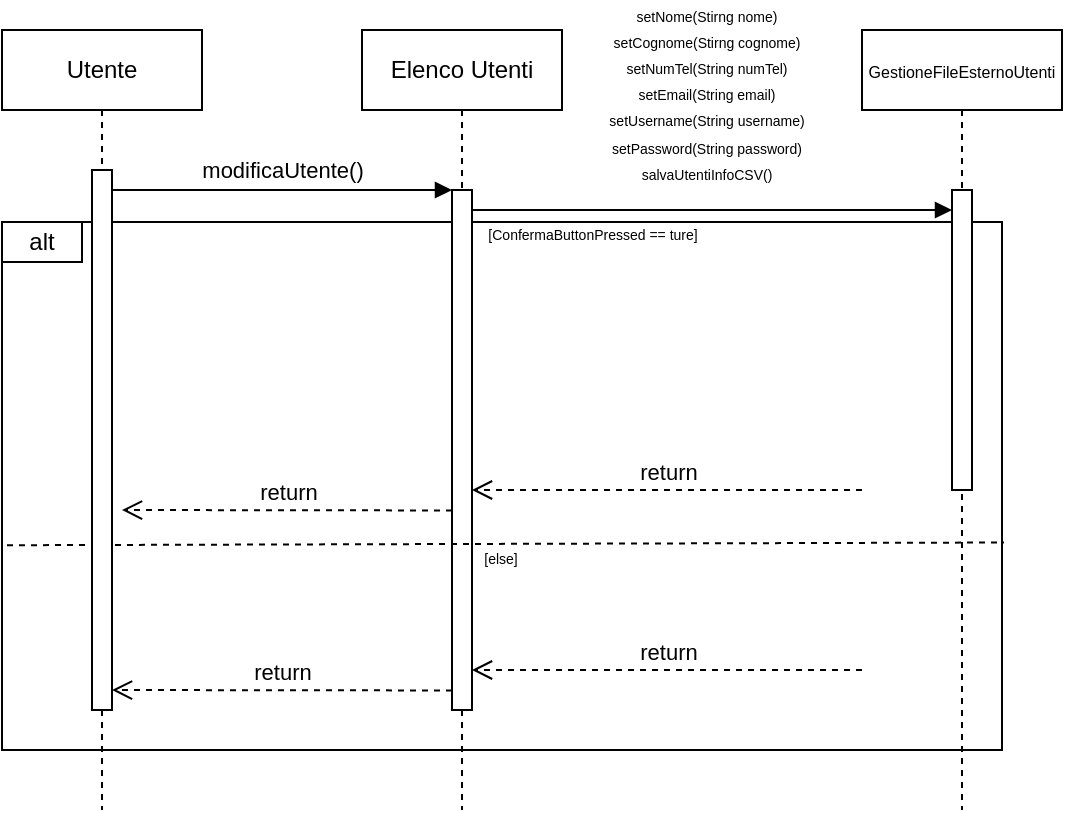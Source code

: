 <mxfile version="25.0.3">
  <diagram name="Pagina-1" id="WHKnPtybZQR6Gd2F-QlK">
    <mxGraphModel dx="1167" dy="619" grid="1" gridSize="10" guides="1" tooltips="1" connect="1" arrows="1" fold="1" page="1" pageScale="1" pageWidth="827" pageHeight="1169" math="0" shadow="0">
      <root>
        <mxCell id="0" />
        <mxCell id="1" parent="0" />
        <mxCell id="3UAXlMxuEghZss0i86il-1" value="" style="rounded=0;whiteSpace=wrap;html=1;fillStyle=cross-hatch;gradientColor=none;gradientDirection=radial;fillColor=none;" vertex="1" parent="1">
          <mxGeometry x="140" y="166" width="500" height="264" as="geometry" />
        </mxCell>
        <mxCell id="3UAXlMxuEghZss0i86il-2" value="Elenco Utenti" style="shape=umlLifeline;perimeter=lifelinePerimeter;whiteSpace=wrap;html=1;container=0;dropTarget=0;collapsible=0;recursiveResize=0;outlineConnect=0;portConstraint=eastwest;newEdgeStyle={&quot;edgeStyle&quot;:&quot;elbowEdgeStyle&quot;,&quot;elbow&quot;:&quot;vertical&quot;,&quot;curved&quot;:0,&quot;rounded&quot;:0};" vertex="1" parent="1">
          <mxGeometry x="320" y="70" width="100" height="390" as="geometry" />
        </mxCell>
        <mxCell id="3UAXlMxuEghZss0i86il-3" value="" style="html=1;points=[];perimeter=orthogonalPerimeter;outlineConnect=0;targetShapes=umlLifeline;portConstraint=eastwest;newEdgeStyle={&quot;edgeStyle&quot;:&quot;elbowEdgeStyle&quot;,&quot;elbow&quot;:&quot;vertical&quot;,&quot;curved&quot;:0,&quot;rounded&quot;:0};" vertex="1" parent="3UAXlMxuEghZss0i86il-2">
          <mxGeometry x="45" y="80" width="10" height="260" as="geometry" />
        </mxCell>
        <mxCell id="3UAXlMxuEghZss0i86il-4" value="" style="html=1;verticalAlign=bottom;endArrow=block;edgeStyle=elbowEdgeStyle;elbow=horizontal;curved=0;rounded=0;" edge="1" parent="1" target="3UAXlMxuEghZss0i86il-3">
          <mxGeometry relative="1" as="geometry">
            <mxPoint x="195" y="150" as="sourcePoint" />
            <Array as="points">
              <mxPoint x="280" y="150" />
            </Array>
            <mxPoint as="offset" />
          </mxGeometry>
        </mxCell>
        <mxCell id="3UAXlMxuEghZss0i86il-5" value="modificaUtente()" style="edgeLabel;html=1;align=center;verticalAlign=middle;resizable=0;points=[];" vertex="1" connectable="0" parent="3UAXlMxuEghZss0i86il-4">
          <mxGeometry x="0.148" relative="1" as="geometry">
            <mxPoint x="-13" y="-10" as="offset" />
          </mxGeometry>
        </mxCell>
        <mxCell id="3UAXlMxuEghZss0i86il-10" value="&lt;font style=&quot;font-size: 7px;&quot;&gt;setNome(Stirng nome)&lt;br&gt;setCognome(Stirng cognome)&lt;/font&gt;&lt;div&gt;&lt;font style=&quot;font-size: 7px;&quot;&gt;setNumTel(String numTel)&lt;/font&gt;&lt;/div&gt;&lt;div&gt;&lt;font style=&quot;font-size: 7px;&quot;&gt;setEmail(String email)&lt;/font&gt;&lt;/div&gt;&lt;div&gt;&lt;font style=&quot;font-size: 7px;&quot;&gt;setUsername(String username)&lt;/font&gt;&lt;/div&gt;&lt;div&gt;&lt;font style=&quot;font-size: 7px;&quot;&gt;setPassword(String password)&lt;/font&gt;&lt;/div&gt;&lt;div&gt;&lt;font style=&quot;font-size: 7px;&quot;&gt;salvaUtentiInfoCSV()&lt;/font&gt;&lt;/div&gt;" style="html=1;verticalAlign=bottom;endArrow=block;edgeStyle=elbowEdgeStyle;elbow=horizontal;curved=0;rounded=0;" edge="1" parent="1" source="3UAXlMxuEghZss0i86il-3" target="3UAXlMxuEghZss0i86il-15">
          <mxGeometry x="-0.026" y="10" relative="1" as="geometry">
            <mxPoint x="380" y="160" as="sourcePoint" />
            <Array as="points">
              <mxPoint x="465" y="160" />
            </Array>
            <mxPoint x="570" y="160" as="targetPoint" />
            <mxPoint as="offset" />
          </mxGeometry>
        </mxCell>
        <mxCell id="3UAXlMxuEghZss0i86il-11" value="alt" style="rounded=0;whiteSpace=wrap;html=1;fillColor=none;" vertex="1" parent="1">
          <mxGeometry x="140" y="166" width="40" height="20" as="geometry" />
        </mxCell>
        <mxCell id="3UAXlMxuEghZss0i86il-12" value="" style="endArrow=none;dashed=1;html=1;rounded=0;exitX=0;exitY=0.525;exitDx=0;exitDy=0;exitPerimeter=0;entryX=1.002;entryY=0.607;entryDx=0;entryDy=0;entryPerimeter=0;" edge="1" parent="1" target="3UAXlMxuEghZss0i86il-1">
          <mxGeometry width="50" height="50" relative="1" as="geometry">
            <mxPoint x="142.5" y="327.62" as="sourcePoint" />
            <mxPoint x="962.5" y="328.37" as="targetPoint" />
            <Array as="points" />
          </mxGeometry>
        </mxCell>
        <mxCell id="3UAXlMxuEghZss0i86il-13" value="return" style="html=1;verticalAlign=bottom;endArrow=open;dashed=1;endSize=8;edgeStyle=elbowEdgeStyle;elbow=vertical;curved=0;rounded=0;" edge="1" parent="1">
          <mxGeometry relative="1" as="geometry">
            <mxPoint x="200.0" y="310" as="targetPoint" />
            <Array as="points">
              <mxPoint x="335" y="310" />
              <mxPoint x="300" y="310" />
            </Array>
            <mxPoint x="365" y="310.23" as="sourcePoint" />
          </mxGeometry>
        </mxCell>
        <mxCell id="3UAXlMxuEghZss0i86il-14" value="&lt;font style=&quot;font-size: 8px;&quot;&gt;GestioneFileEsternoUtenti&lt;/font&gt;" style="shape=umlLifeline;perimeter=lifelinePerimeter;whiteSpace=wrap;html=1;container=0;dropTarget=0;collapsible=0;recursiveResize=0;outlineConnect=0;portConstraint=eastwest;newEdgeStyle={&quot;edgeStyle&quot;:&quot;elbowEdgeStyle&quot;,&quot;elbow&quot;:&quot;vertical&quot;,&quot;curved&quot;:0,&quot;rounded&quot;:0};" vertex="1" parent="1">
          <mxGeometry x="570" y="70" width="100" height="390" as="geometry" />
        </mxCell>
        <mxCell id="3UAXlMxuEghZss0i86il-15" value="" style="html=1;points=[];perimeter=orthogonalPerimeter;outlineConnect=0;targetShapes=umlLifeline;portConstraint=eastwest;newEdgeStyle={&quot;edgeStyle&quot;:&quot;elbowEdgeStyle&quot;,&quot;elbow&quot;:&quot;vertical&quot;,&quot;curved&quot;:0,&quot;rounded&quot;:0};" vertex="1" parent="3UAXlMxuEghZss0i86il-14">
          <mxGeometry x="45" y="80" width="10" height="150" as="geometry" />
        </mxCell>
        <mxCell id="3UAXlMxuEghZss0i86il-18" value="return" style="html=1;verticalAlign=bottom;endArrow=open;dashed=1;endSize=8;edgeStyle=elbowEdgeStyle;elbow=horizontal;curved=0;rounded=0;" edge="1" parent="1" target="3UAXlMxuEghZss0i86il-3">
          <mxGeometry relative="1" as="geometry">
            <mxPoint x="400" y="244.62" as="targetPoint" />
            <Array as="points">
              <mxPoint x="500" y="300" />
            </Array>
            <mxPoint x="570" y="300" as="sourcePoint" />
          </mxGeometry>
        </mxCell>
        <mxCell id="3UAXlMxuEghZss0i86il-19" value="return" style="html=1;verticalAlign=bottom;endArrow=open;dashed=1;endSize=8;edgeStyle=elbowEdgeStyle;elbow=vertical;curved=0;rounded=0;" edge="1" parent="1">
          <mxGeometry relative="1" as="geometry">
            <mxPoint x="195" y="400" as="targetPoint" />
            <Array as="points">
              <mxPoint x="335" y="400" />
              <mxPoint x="300" y="400" />
            </Array>
            <mxPoint x="365" y="400.23" as="sourcePoint" />
          </mxGeometry>
        </mxCell>
        <mxCell id="3UAXlMxuEghZss0i86il-20" value="&lt;font style=&quot;font-size: 7px;&quot;&gt;[else]&lt;/font&gt;" style="text;html=1;align=center;verticalAlign=middle;whiteSpace=wrap;rounded=0;rotation=0;" vertex="1" parent="1">
          <mxGeometry x="380" y="333" width="19" as="geometry" />
        </mxCell>
        <mxCell id="3UAXlMxuEghZss0i86il-21" value="return" style="html=1;verticalAlign=bottom;endArrow=open;dashed=1;endSize=8;edgeStyle=elbowEdgeStyle;elbow=horizontal;curved=0;rounded=0;" edge="1" parent="1">
          <mxGeometry relative="1" as="geometry">
            <mxPoint x="375" y="390" as="targetPoint" />
            <Array as="points">
              <mxPoint x="500" y="390" />
            </Array>
            <mxPoint x="570" y="390" as="sourcePoint" />
          </mxGeometry>
        </mxCell>
        <mxCell id="3UAXlMxuEghZss0i86il-27" value="&lt;font style=&quot;font-size: 7px;&quot;&gt;[ConfermaButtonPressed == ture]&lt;/font&gt;" style="text;html=1;align=center;verticalAlign=middle;resizable=0;points=[];autosize=1;strokeColor=none;fillColor=none;" vertex="1" parent="1">
          <mxGeometry x="370" y="156" width="130" height="30" as="geometry" />
        </mxCell>
        <mxCell id="3UAXlMxuEghZss0i86il-28" value="Utente" style="shape=umlLifeline;perimeter=lifelinePerimeter;whiteSpace=wrap;html=1;container=0;dropTarget=0;collapsible=0;recursiveResize=0;outlineConnect=0;portConstraint=eastwest;newEdgeStyle={&quot;edgeStyle&quot;:&quot;elbowEdgeStyle&quot;,&quot;elbow&quot;:&quot;vertical&quot;,&quot;curved&quot;:0,&quot;rounded&quot;:0};" vertex="1" parent="1">
          <mxGeometry x="140" y="70" width="100" height="390" as="geometry" />
        </mxCell>
        <mxCell id="3UAXlMxuEghZss0i86il-29" value="" style="html=1;points=[];perimeter=orthogonalPerimeter;outlineConnect=0;targetShapes=umlLifeline;portConstraint=eastwest;newEdgeStyle={&quot;edgeStyle&quot;:&quot;elbowEdgeStyle&quot;,&quot;elbow&quot;:&quot;vertical&quot;,&quot;curved&quot;:0,&quot;rounded&quot;:0};" vertex="1" parent="3UAXlMxuEghZss0i86il-28">
          <mxGeometry x="45" y="70" width="10" height="270" as="geometry" />
        </mxCell>
      </root>
    </mxGraphModel>
  </diagram>
</mxfile>
